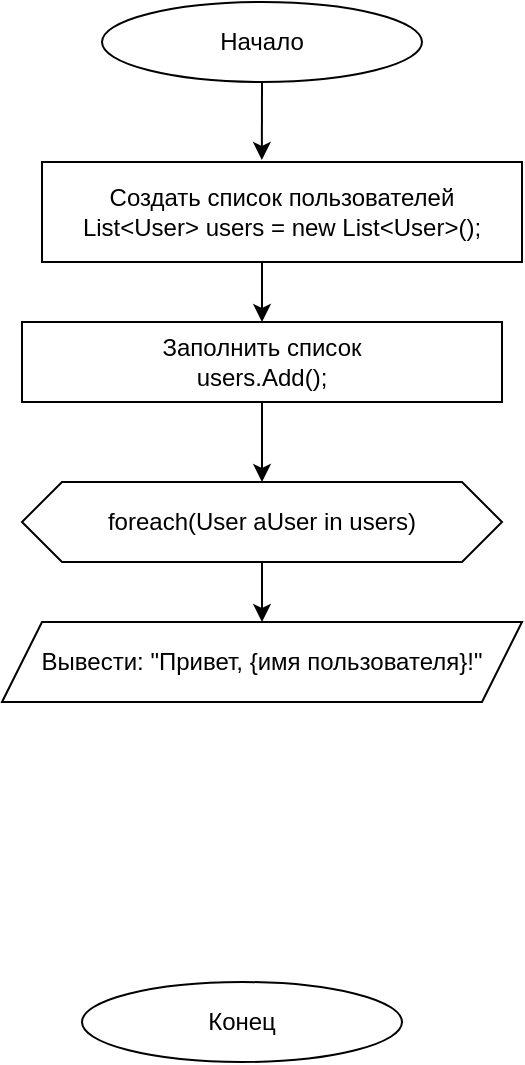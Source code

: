 <mxfile version="16.5.6" type="github">
  <diagram id="lQI30dlDuUCwMHOIcv5Y" name="Page-1">
    <mxGraphModel dx="1422" dy="794" grid="1" gridSize="10" guides="1" tooltips="1" connect="1" arrows="1" fold="1" page="1" pageScale="1" pageWidth="827" pageHeight="1169" math="0" shadow="0">
      <root>
        <mxCell id="0" />
        <mxCell id="1" parent="0" />
        <mxCell id="56wonEEUg3qWh-mRy6oV-4" style="edgeStyle=orthogonalEdgeStyle;rounded=0;orthogonalLoop=1;jettySize=auto;html=1;exitX=0.5;exitY=1;exitDx=0;exitDy=0;entryX=0.458;entryY=-0.02;entryDx=0;entryDy=0;entryPerimeter=0;" edge="1" parent="1" source="nBbL4wEP9yCzlgiuOXEW-1" target="nBbL4wEP9yCzlgiuOXEW-3">
          <mxGeometry relative="1" as="geometry" />
        </mxCell>
        <mxCell id="nBbL4wEP9yCzlgiuOXEW-1" value="Начало" style="ellipse;whiteSpace=wrap;html=1;" parent="1" vertex="1">
          <mxGeometry x="280" y="40" width="160" height="40" as="geometry" />
        </mxCell>
        <mxCell id="nBbL4wEP9yCzlgiuOXEW-2" value="Конец" style="ellipse;whiteSpace=wrap;html=1;" parent="1" vertex="1">
          <mxGeometry x="270" y="530" width="160" height="40" as="geometry" />
        </mxCell>
        <mxCell id="56wonEEUg3qWh-mRy6oV-7" style="edgeStyle=orthogonalEdgeStyle;rounded=0;orthogonalLoop=1;jettySize=auto;html=1;exitX=0.5;exitY=1;exitDx=0;exitDy=0;entryX=0.5;entryY=0;entryDx=0;entryDy=0;" edge="1" parent="1" source="nBbL4wEP9yCzlgiuOXEW-3" target="56wonEEUg3qWh-mRy6oV-1">
          <mxGeometry relative="1" as="geometry" />
        </mxCell>
        <mxCell id="nBbL4wEP9yCzlgiuOXEW-3" value="&lt;div&gt;Создать список пользователей&lt;/div&gt;&lt;div&gt;List&amp;lt;User&amp;gt; users = new List&amp;lt;User&amp;gt;();&lt;/div&gt;" style="rounded=0;whiteSpace=wrap;html=1;" parent="1" vertex="1">
          <mxGeometry x="250" y="120" width="240" height="50" as="geometry" />
        </mxCell>
        <mxCell id="56wonEEUg3qWh-mRy6oV-13" style="edgeStyle=orthogonalEdgeStyle;rounded=0;orthogonalLoop=1;jettySize=auto;html=1;exitX=0.5;exitY=1;exitDx=0;exitDy=0;entryX=0.5;entryY=0;entryDx=0;entryDy=0;" edge="1" parent="1" source="56wonEEUg3qWh-mRy6oV-1" target="56wonEEUg3qWh-mRy6oV-8">
          <mxGeometry relative="1" as="geometry" />
        </mxCell>
        <mxCell id="56wonEEUg3qWh-mRy6oV-1" value="&lt;div&gt;Заполнить список&lt;/div&gt;&lt;div&gt;users.Add();&lt;/div&gt;" style="rounded=0;whiteSpace=wrap;html=1;" vertex="1" parent="1">
          <mxGeometry x="240" y="200" width="240" height="40" as="geometry" />
        </mxCell>
        <mxCell id="56wonEEUg3qWh-mRy6oV-11" style="edgeStyle=orthogonalEdgeStyle;rounded=0;orthogonalLoop=1;jettySize=auto;html=1;exitX=0.5;exitY=1;exitDx=0;exitDy=0;entryX=0.5;entryY=0;entryDx=0;entryDy=0;" edge="1" parent="1" source="56wonEEUg3qWh-mRy6oV-8" target="56wonEEUg3qWh-mRy6oV-9">
          <mxGeometry relative="1" as="geometry" />
        </mxCell>
        <mxCell id="56wonEEUg3qWh-mRy6oV-8" value="foreach(User aUser in users)" style="shape=hexagon;perimeter=hexagonPerimeter2;whiteSpace=wrap;html=1;fixedSize=1;" vertex="1" parent="1">
          <mxGeometry x="240" y="280" width="240" height="40" as="geometry" />
        </mxCell>
        <mxCell id="56wonEEUg3qWh-mRy6oV-9" value="Вывести: &quot;Привет, {имя пользователя}!&quot;" style="shape=parallelogram;perimeter=parallelogramPerimeter;whiteSpace=wrap;html=1;fixedSize=1;" vertex="1" parent="1">
          <mxGeometry x="230" y="350" width="260" height="40" as="geometry" />
        </mxCell>
      </root>
    </mxGraphModel>
  </diagram>
</mxfile>
